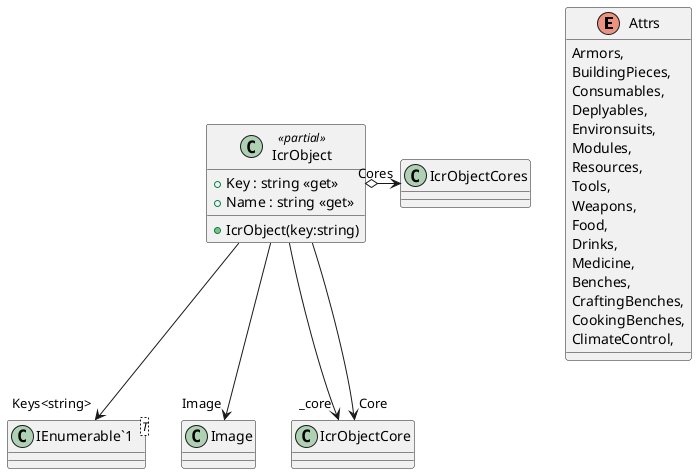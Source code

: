 @startuml
enum Attrs {
    Armors,
    BuildingPieces,
    Consumables,
    Deplyables,
    Environsuits,
    Modules,
    Resources,
    Tools,
    Weapons,
    Food,
    Drinks,
    Medicine,
    Benches,
    CraftingBenches,
    CookingBenches,
    ClimateControl,
}
class IcrObject <<partial>> {
    + Key : string <<get>>
    + Name : string <<get>>
    + IcrObject(key:string)
}
class "IEnumerable`1"<T> {
}
IcrObject o-> "Cores" IcrObjectCores
IcrObject --> "Keys<string>" "IEnumerable`1"
IcrObject --> "Image" Image
IcrObject --> "_core" IcrObjectCore
IcrObject --> "Core" IcrObjectCore
@enduml
